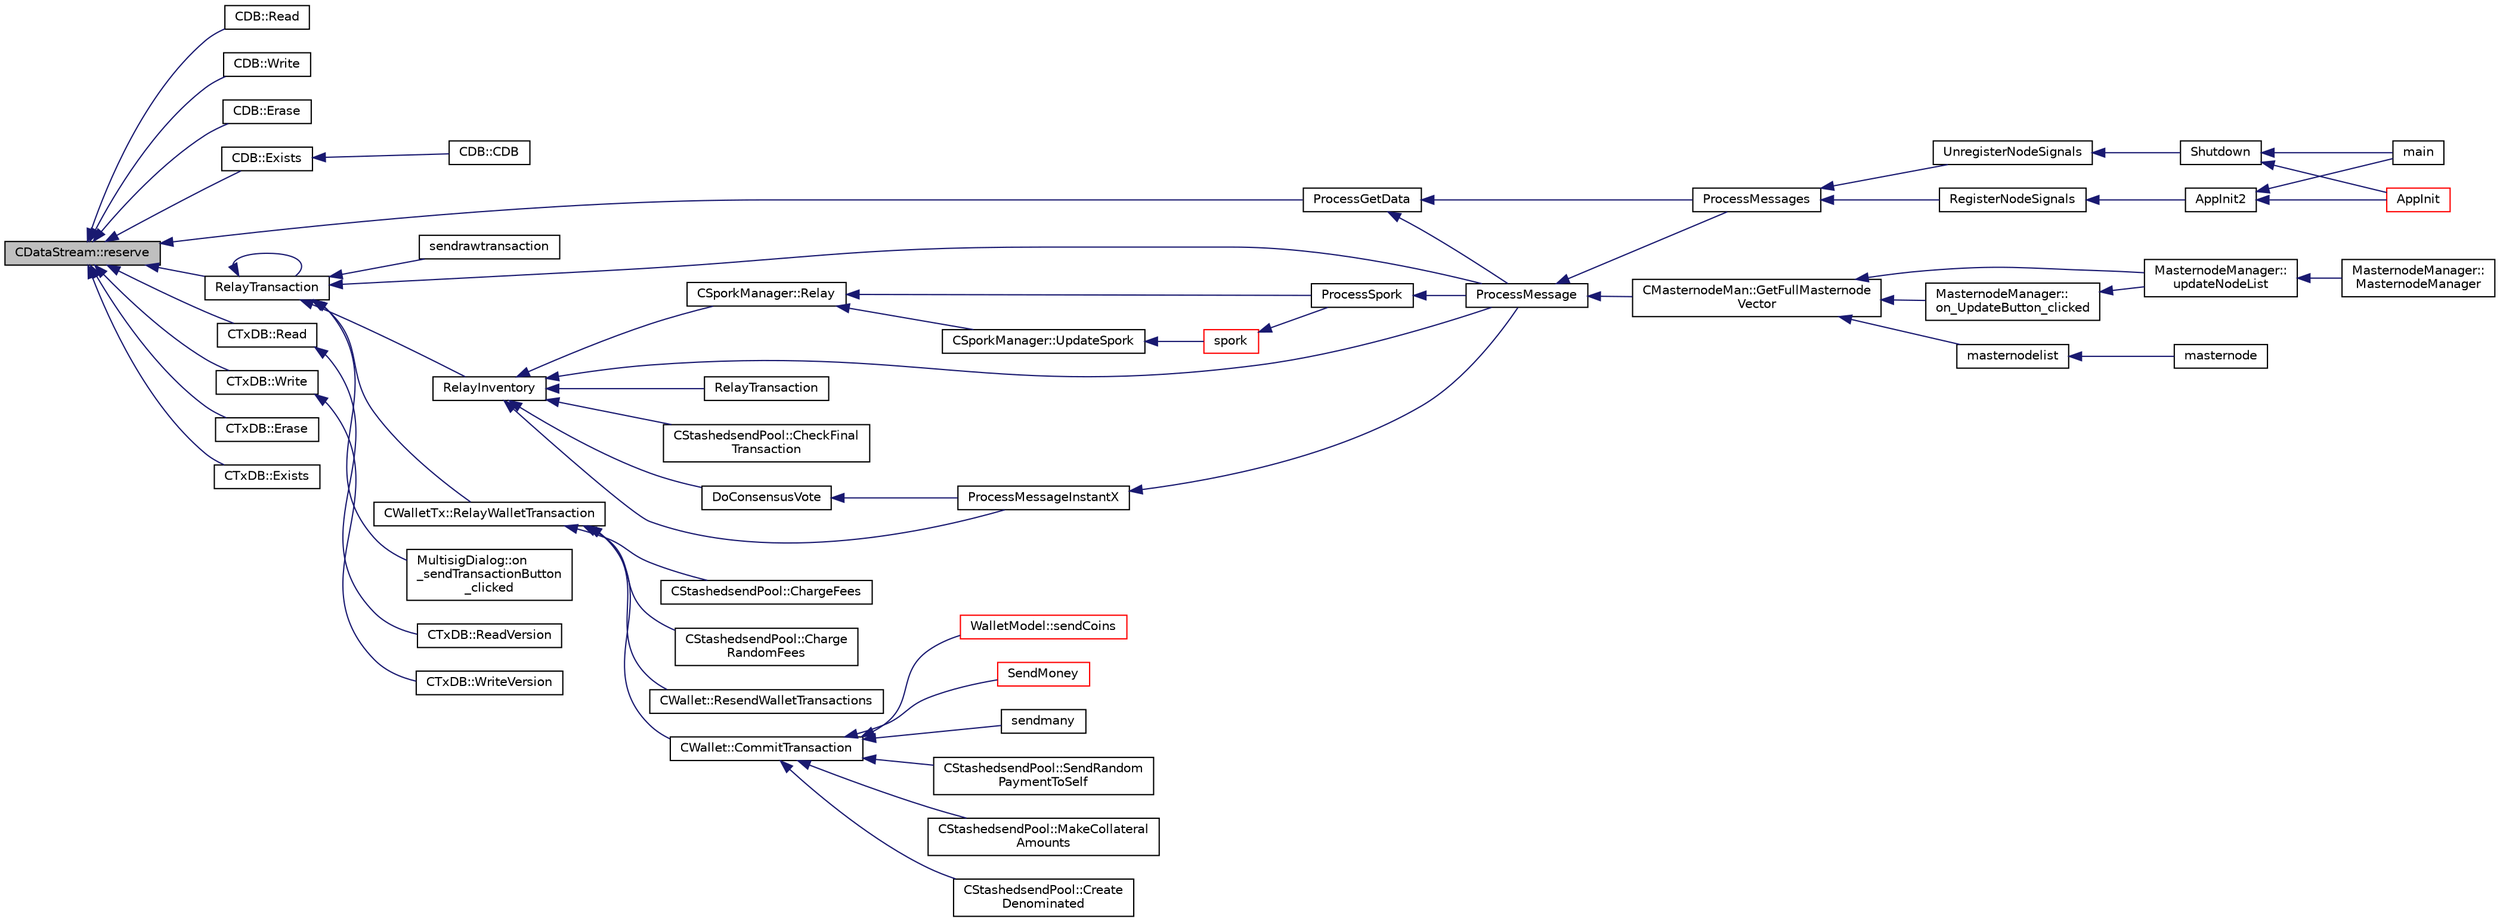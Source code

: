 digraph "CDataStream::reserve"
{
  edge [fontname="Helvetica",fontsize="10",labelfontname="Helvetica",labelfontsize="10"];
  node [fontname="Helvetica",fontsize="10",shape=record];
  rankdir="LR";
  Node338 [label="CDataStream::reserve",height=0.2,width=0.4,color="black", fillcolor="grey75", style="filled", fontcolor="black"];
  Node338 -> Node339 [dir="back",color="midnightblue",fontsize="10",style="solid",fontname="Helvetica"];
  Node339 [label="CDB::Read",height=0.2,width=0.4,color="black", fillcolor="white", style="filled",URL="$d1/d2e/class_c_d_b.html#adfd2c079df629d5f7cac0ca923ffd698"];
  Node338 -> Node340 [dir="back",color="midnightblue",fontsize="10",style="solid",fontname="Helvetica"];
  Node340 [label="CDB::Write",height=0.2,width=0.4,color="black", fillcolor="white", style="filled",URL="$d1/d2e/class_c_d_b.html#a7fb5b4fa36e57e17287f2c1c762bd708"];
  Node338 -> Node341 [dir="back",color="midnightblue",fontsize="10",style="solid",fontname="Helvetica"];
  Node341 [label="CDB::Erase",height=0.2,width=0.4,color="black", fillcolor="white", style="filled",URL="$d1/d2e/class_c_d_b.html#a3f7e1ba9dd41de3fb1525d789405a6c3"];
  Node338 -> Node342 [dir="back",color="midnightblue",fontsize="10",style="solid",fontname="Helvetica"];
  Node342 [label="CDB::Exists",height=0.2,width=0.4,color="black", fillcolor="white", style="filled",URL="$d1/d2e/class_c_d_b.html#a5f7d7854dcbcec1b1f85bc6a0008563e"];
  Node342 -> Node343 [dir="back",color="midnightblue",fontsize="10",style="solid",fontname="Helvetica"];
  Node343 [label="CDB::CDB",height=0.2,width=0.4,color="black", fillcolor="white", style="filled",URL="$d1/d2e/class_c_d_b.html#aa5f2317ab28c6424bfebdaa969aa2b2c"];
  Node338 -> Node344 [dir="back",color="midnightblue",fontsize="10",style="solid",fontname="Helvetica"];
  Node344 [label="ProcessGetData",height=0.2,width=0.4,color="black", fillcolor="white", style="filled",URL="$df/d0a/main_8cpp.html#a3be415b83ecfe1f4215e0bd28c3b1eec"];
  Node344 -> Node345 [dir="back",color="midnightblue",fontsize="10",style="solid",fontname="Helvetica"];
  Node345 [label="ProcessMessage",height=0.2,width=0.4,color="black", fillcolor="white", style="filled",URL="$df/d0a/main_8cpp.html#a8ba92b1a4bce3c835e887a9073d17d8e"];
  Node345 -> Node346 [dir="back",color="midnightblue",fontsize="10",style="solid",fontname="Helvetica"];
  Node346 [label="ProcessMessages",height=0.2,width=0.4,color="black", fillcolor="white", style="filled",URL="$d4/dbf/main_8h.html#a196f9318f02448b85b28d612698934fd"];
  Node346 -> Node347 [dir="back",color="midnightblue",fontsize="10",style="solid",fontname="Helvetica"];
  Node347 [label="RegisterNodeSignals",height=0.2,width=0.4,color="black", fillcolor="white", style="filled",URL="$d4/dbf/main_8h.html#ab02615ff65f91d69f8d786ec900baa8a",tooltip="Register with a network node to receive its signals. "];
  Node347 -> Node348 [dir="back",color="midnightblue",fontsize="10",style="solid",fontname="Helvetica"];
  Node348 [label="AppInit2",height=0.2,width=0.4,color="black", fillcolor="white", style="filled",URL="$d8/dc0/init_8h.html#a1a4c1bfbf6ba1db77e988b89b9cadfd3",tooltip="Initialize ion. "];
  Node348 -> Node349 [dir="back",color="midnightblue",fontsize="10",style="solid",fontname="Helvetica"];
  Node349 [label="AppInit",height=0.2,width=0.4,color="red", fillcolor="white", style="filled",URL="$d4/d35/iond_8cpp.html#ac59316b767e6984e1285f0531275286b"];
  Node348 -> Node351 [dir="back",color="midnightblue",fontsize="10",style="solid",fontname="Helvetica"];
  Node351 [label="main",height=0.2,width=0.4,color="black", fillcolor="white", style="filled",URL="$d5/d2d/ion_8cpp.html#a0ddf1224851353fc92bfbff6f499fa97"];
  Node346 -> Node352 [dir="back",color="midnightblue",fontsize="10",style="solid",fontname="Helvetica"];
  Node352 [label="UnregisterNodeSignals",height=0.2,width=0.4,color="black", fillcolor="white", style="filled",URL="$d4/dbf/main_8h.html#a3ef0cc6e9d9d6435ee2a5569244d6ebd",tooltip="Unregister a network node. "];
  Node352 -> Node353 [dir="back",color="midnightblue",fontsize="10",style="solid",fontname="Helvetica"];
  Node353 [label="Shutdown",height=0.2,width=0.4,color="black", fillcolor="white", style="filled",URL="$d8/dc0/init_8h.html#ac5f038c2b480cf9ef5e19e3eba8dbaf9"];
  Node353 -> Node349 [dir="back",color="midnightblue",fontsize="10",style="solid",fontname="Helvetica"];
  Node353 -> Node351 [dir="back",color="midnightblue",fontsize="10",style="solid",fontname="Helvetica"];
  Node345 -> Node354 [dir="back",color="midnightblue",fontsize="10",style="solid",fontname="Helvetica"];
  Node354 [label="CMasternodeMan::GetFullMasternode\lVector",height=0.2,width=0.4,color="black", fillcolor="white", style="filled",URL="$dc/d6b/class_c_masternode_man.html#ab39e213a7601e1bef2eba1d5d63206f5"];
  Node354 -> Node355 [dir="back",color="midnightblue",fontsize="10",style="solid",fontname="Helvetica"];
  Node355 [label="MasternodeManager::\lupdateNodeList",height=0.2,width=0.4,color="black", fillcolor="white", style="filled",URL="$d9/d70/class_masternode_manager.html#a5485a8bd6ccf673027165cc1207dfae9"];
  Node355 -> Node356 [dir="back",color="midnightblue",fontsize="10",style="solid",fontname="Helvetica"];
  Node356 [label="MasternodeManager::\lMasternodeManager",height=0.2,width=0.4,color="black", fillcolor="white", style="filled",URL="$d9/d70/class_masternode_manager.html#ad18cb99065e056e6b791e2356de826bf"];
  Node354 -> Node357 [dir="back",color="midnightblue",fontsize="10",style="solid",fontname="Helvetica"];
  Node357 [label="MasternodeManager::\lon_UpdateButton_clicked",height=0.2,width=0.4,color="black", fillcolor="white", style="filled",URL="$d9/d70/class_masternode_manager.html#ae8d07b4d869e3eb09fe1be445eff0430"];
  Node357 -> Node355 [dir="back",color="midnightblue",fontsize="10",style="solid",fontname="Helvetica"];
  Node354 -> Node358 [dir="back",color="midnightblue",fontsize="10",style="solid",fontname="Helvetica"];
  Node358 [label="masternodelist",height=0.2,width=0.4,color="black", fillcolor="white", style="filled",URL="$d5/d6b/rpcstashedsend_8cpp.html#a3a7ed7e37f21eb2912afc6e776f7236c"];
  Node358 -> Node359 [dir="back",color="midnightblue",fontsize="10",style="solid",fontname="Helvetica"];
  Node359 [label="masternode",height=0.2,width=0.4,color="black", fillcolor="white", style="filled",URL="$d5/d6b/rpcstashedsend_8cpp.html#a30609e443aeb47c29ed0878d16b1b5e1"];
  Node344 -> Node346 [dir="back",color="midnightblue",fontsize="10",style="solid",fontname="Helvetica"];
  Node338 -> Node360 [dir="back",color="midnightblue",fontsize="10",style="solid",fontname="Helvetica"];
  Node360 [label="RelayTransaction",height=0.2,width=0.4,color="black", fillcolor="white", style="filled",URL="$d7/d97/net_8h.html#abe329205a15b55df86608f5f1964bdb1"];
  Node360 -> Node345 [dir="back",color="midnightblue",fontsize="10",style="solid",fontname="Helvetica"];
  Node360 -> Node360 [dir="back",color="midnightblue",fontsize="10",style="solid",fontname="Helvetica"];
  Node360 -> Node361 [dir="back",color="midnightblue",fontsize="10",style="solid",fontname="Helvetica"];
  Node361 [label="RelayInventory",height=0.2,width=0.4,color="black", fillcolor="white", style="filled",URL="$d7/d97/net_8h.html#a8efddffaa3931e6bafecaac5e0605d1b"];
  Node361 -> Node362 [dir="back",color="midnightblue",fontsize="10",style="solid",fontname="Helvetica"];
  Node362 [label="ProcessMessageInstantX",height=0.2,width=0.4,color="black", fillcolor="white", style="filled",URL="$d6/d5f/instantx_8h.html#aa516cb499ead2691d8ab216a499db5d0"];
  Node362 -> Node345 [dir="back",color="midnightblue",fontsize="10",style="solid",fontname="Helvetica"];
  Node361 -> Node363 [dir="back",color="midnightblue",fontsize="10",style="solid",fontname="Helvetica"];
  Node363 [label="DoConsensusVote",height=0.2,width=0.4,color="black", fillcolor="white", style="filled",URL="$d6/d5f/instantx_8h.html#a0753801d6e6eb2cb230a85a6ba6fd371"];
  Node363 -> Node362 [dir="back",color="midnightblue",fontsize="10",style="solid",fontname="Helvetica"];
  Node361 -> Node345 [dir="back",color="midnightblue",fontsize="10",style="solid",fontname="Helvetica"];
  Node361 -> Node364 [dir="back",color="midnightblue",fontsize="10",style="solid",fontname="Helvetica"];
  Node364 [label="RelayTransaction",height=0.2,width=0.4,color="black", fillcolor="white", style="filled",URL="$d7/d97/net_8h.html#aa7eea5ebcc85b5a7a0ae3716608bfffe"];
  Node361 -> Node365 [dir="back",color="midnightblue",fontsize="10",style="solid",fontname="Helvetica"];
  Node365 [label="CSporkManager::Relay",height=0.2,width=0.4,color="black", fillcolor="white", style="filled",URL="$d2/d5e/class_c_spork_manager.html#ae8651894670c02ecb5f99806376d5af2"];
  Node365 -> Node366 [dir="back",color="midnightblue",fontsize="10",style="solid",fontname="Helvetica"];
  Node366 [label="ProcessSpork",height=0.2,width=0.4,color="black", fillcolor="white", style="filled",URL="$d0/d24/spork_8h.html#a3f9c24c1f4c012152fb4422ca981610a"];
  Node366 -> Node345 [dir="back",color="midnightblue",fontsize="10",style="solid",fontname="Helvetica"];
  Node365 -> Node367 [dir="back",color="midnightblue",fontsize="10",style="solid",fontname="Helvetica"];
  Node367 [label="CSporkManager::UpdateSpork",height=0.2,width=0.4,color="black", fillcolor="white", style="filled",URL="$d2/d5e/class_c_spork_manager.html#a51293c5c9db22f4435f044b4ccb65028"];
  Node367 -> Node368 [dir="back",color="midnightblue",fontsize="10",style="solid",fontname="Helvetica"];
  Node368 [label="spork",height=0.2,width=0.4,color="red", fillcolor="white", style="filled",URL="$db/d48/rpcmisc_8cpp.html#a8dcc7f3e5749bbd1dad163b85d0abdcb"];
  Node368 -> Node366 [dir="back",color="midnightblue",fontsize="10",style="solid",fontname="Helvetica"];
  Node361 -> Node370 [dir="back",color="midnightblue",fontsize="10",style="solid",fontname="Helvetica"];
  Node370 [label="CStashedsendPool::CheckFinal\lTransaction",height=0.2,width=0.4,color="black", fillcolor="white", style="filled",URL="$dd/d8a/class_c_stashedsend_pool.html#aba122588a53a90150595bc4279beb67c"];
  Node360 -> Node371 [dir="back",color="midnightblue",fontsize="10",style="solid",fontname="Helvetica"];
  Node371 [label="MultisigDialog::on\l_sendTransactionButton\l_clicked",height=0.2,width=0.4,color="black", fillcolor="white", style="filled",URL="$d4/df4/class_multisig_dialog.html#a71fcf325cb0cde9223eefc62b3b7634b"];
  Node360 -> Node372 [dir="back",color="midnightblue",fontsize="10",style="solid",fontname="Helvetica"];
  Node372 [label="sendrawtransaction",height=0.2,width=0.4,color="black", fillcolor="white", style="filled",URL="$dc/da8/rpcrawtransaction_8cpp.html#ad5aad44f890060f42efb49acf349511e"];
  Node360 -> Node373 [dir="back",color="midnightblue",fontsize="10",style="solid",fontname="Helvetica"];
  Node373 [label="CWalletTx::RelayWalletTransaction",height=0.2,width=0.4,color="black", fillcolor="white", style="filled",URL="$d6/d53/class_c_wallet_tx.html#aec8c50f3fcde27525485b6cd4a4e19b5"];
  Node373 -> Node374 [dir="back",color="midnightblue",fontsize="10",style="solid",fontname="Helvetica"];
  Node374 [label="CStashedsendPool::ChargeFees",height=0.2,width=0.4,color="black", fillcolor="white", style="filled",URL="$dd/d8a/class_c_stashedsend_pool.html#acd76c93879dbcbdda4ca0a253f0d9c68",tooltip="Charge fees to bad actors (Charge clients a fee if they&#39;re abusive) "];
  Node373 -> Node375 [dir="back",color="midnightblue",fontsize="10",style="solid",fontname="Helvetica"];
  Node375 [label="CStashedsendPool::Charge\lRandomFees",height=0.2,width=0.4,color="black", fillcolor="white", style="filled",URL="$dd/d8a/class_c_stashedsend_pool.html#abcf715f6e5e01039218bf4881fffc3fe",tooltip="Rarely charge fees to pay miners. "];
  Node373 -> Node376 [dir="back",color="midnightblue",fontsize="10",style="solid",fontname="Helvetica"];
  Node376 [label="CWallet::ResendWalletTransactions",height=0.2,width=0.4,color="black", fillcolor="white", style="filled",URL="$d2/de5/class_c_wallet.html#ace33dcf23623d2036a38696bc3a94553"];
  Node373 -> Node377 [dir="back",color="midnightblue",fontsize="10",style="solid",fontname="Helvetica"];
  Node377 [label="CWallet::CommitTransaction",height=0.2,width=0.4,color="black", fillcolor="white", style="filled",URL="$d2/de5/class_c_wallet.html#aa13fbeaebd271f910a54cc5b82d73fde"];
  Node377 -> Node378 [dir="back",color="midnightblue",fontsize="10",style="solid",fontname="Helvetica"];
  Node378 [label="WalletModel::sendCoins",height=0.2,width=0.4,color="red", fillcolor="white", style="filled",URL="$d4/d27/class_wallet_model.html#a053fb3ff2b8b0347f83e6bb591126746"];
  Node377 -> Node381 [dir="back",color="midnightblue",fontsize="10",style="solid",fontname="Helvetica"];
  Node381 [label="SendMoney",height=0.2,width=0.4,color="red", fillcolor="white", style="filled",URL="$d5/d6b/rpcstashedsend_8cpp.html#a49669702f73a24c1d1dc5a08d7c0785f"];
  Node377 -> Node390 [dir="back",color="midnightblue",fontsize="10",style="solid",fontname="Helvetica"];
  Node390 [label="sendmany",height=0.2,width=0.4,color="black", fillcolor="white", style="filled",URL="$df/d1d/rpcwallet_8cpp.html#adeb5f23f20fb4e589dab23cadf75c92d"];
  Node377 -> Node391 [dir="back",color="midnightblue",fontsize="10",style="solid",fontname="Helvetica"];
  Node391 [label="CStashedsendPool::SendRandom\lPaymentToSelf",height=0.2,width=0.4,color="black", fillcolor="white", style="filled",URL="$dd/d8a/class_c_stashedsend_pool.html#acd9417cd11b55cbec6a04a41fbbba939",tooltip="Used for liquidity providers. "];
  Node377 -> Node392 [dir="back",color="midnightblue",fontsize="10",style="solid",fontname="Helvetica"];
  Node392 [label="CStashedsendPool::MakeCollateral\lAmounts",height=0.2,width=0.4,color="black", fillcolor="white", style="filled",URL="$dd/d8a/class_c_stashedsend_pool.html#af475cbfebb9c64e9e7b831f2415d921c",tooltip="Split up large inputs or make fee sized inputs. "];
  Node377 -> Node393 [dir="back",color="midnightblue",fontsize="10",style="solid",fontname="Helvetica"];
  Node393 [label="CStashedsendPool::Create\lDenominated",height=0.2,width=0.4,color="black", fillcolor="white", style="filled",URL="$dd/d8a/class_c_stashedsend_pool.html#a02b3808e3653ed966b4c60874a137490"];
  Node338 -> Node394 [dir="back",color="midnightblue",fontsize="10",style="solid",fontname="Helvetica"];
  Node394 [label="CTxDB::Read",height=0.2,width=0.4,color="black", fillcolor="white", style="filled",URL="$d9/d8d/class_c_tx_d_b.html#a9e223a10434f8a73002e84cc75c682de"];
  Node394 -> Node395 [dir="back",color="midnightblue",fontsize="10",style="solid",fontname="Helvetica"];
  Node395 [label="CTxDB::ReadVersion",height=0.2,width=0.4,color="black", fillcolor="white", style="filled",URL="$d9/d8d/class_c_tx_d_b.html#a24938c7578577c08b2a3eae7617dfa1e"];
  Node338 -> Node396 [dir="back",color="midnightblue",fontsize="10",style="solid",fontname="Helvetica"];
  Node396 [label="CTxDB::Write",height=0.2,width=0.4,color="black", fillcolor="white", style="filled",URL="$d9/d8d/class_c_tx_d_b.html#a58885f67364829a8e0957a5dc810886d"];
  Node396 -> Node397 [dir="back",color="midnightblue",fontsize="10",style="solid",fontname="Helvetica"];
  Node397 [label="CTxDB::WriteVersion",height=0.2,width=0.4,color="black", fillcolor="white", style="filled",URL="$d9/d8d/class_c_tx_d_b.html#aa30dbf235b1c229896097e1eb1ea9520"];
  Node338 -> Node398 [dir="back",color="midnightblue",fontsize="10",style="solid",fontname="Helvetica"];
  Node398 [label="CTxDB::Erase",height=0.2,width=0.4,color="black", fillcolor="white", style="filled",URL="$d9/d8d/class_c_tx_d_b.html#a57ccf71e92f654e6db68be530d43a837"];
  Node338 -> Node399 [dir="back",color="midnightblue",fontsize="10",style="solid",fontname="Helvetica"];
  Node399 [label="CTxDB::Exists",height=0.2,width=0.4,color="black", fillcolor="white", style="filled",URL="$d9/d8d/class_c_tx_d_b.html#a36002f063f6fef483226362a1350e22d"];
}
